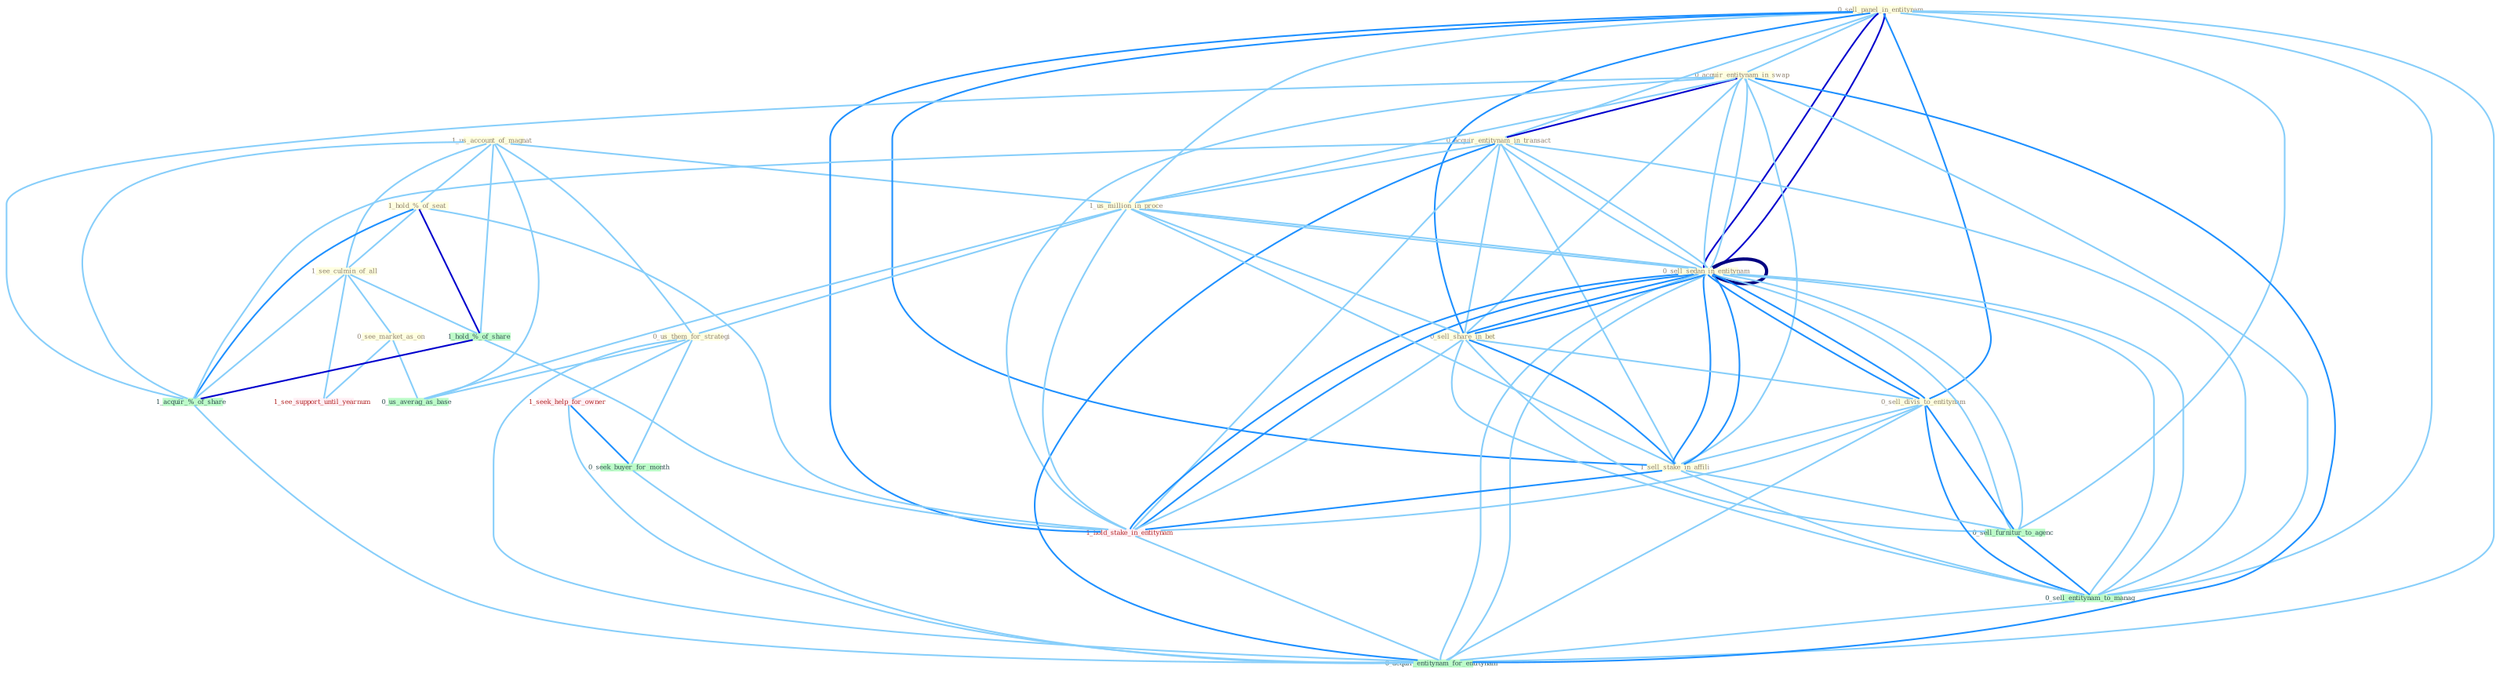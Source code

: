 Graph G{ 
    node
    [shape=polygon,style=filled,width=.5,height=.06,color="#BDFCC9",fixedsize=true,fontsize=4,
    fontcolor="#2f4f4f"];
    {node
    [color="#ffffe0", fontcolor="#8b7d6b"] "1_us_account_of_magnat " "0_sell_panel_in_entitynam " "0_acquir_entitynam_in_swap " "1_hold_%_of_seat " "0_acquir_entitynam_in_transact " "1_see_culmin_of_all " "0_sell_sedan_in_entitynam " "1_us_million_in_proce " "0_us_them_for_strategi " "0_sell_share_in_bet " "0_see_market_as_on " "0_sell_divis_to_entitynam " "1_sell_stake_in_affili " "0_sell_sedan_in_entitynam "}
{node [color="#fff0f5", fontcolor="#b22222"] "1_hold_stake_in_entitynam " "1_seek_help_for_owner " "1_see_support_until_yearnum "}
edge [color="#B0E2FF"];

	"1_us_account_of_magnat " -- "1_hold_%_of_seat " [w="1", color="#87cefa" ];
	"1_us_account_of_magnat " -- "1_see_culmin_of_all " [w="1", color="#87cefa" ];
	"1_us_account_of_magnat " -- "1_us_million_in_proce " [w="1", color="#87cefa" ];
	"1_us_account_of_magnat " -- "0_us_them_for_strategi " [w="1", color="#87cefa" ];
	"1_us_account_of_magnat " -- "1_hold_%_of_share " [w="1", color="#87cefa" ];
	"1_us_account_of_magnat " -- "1_acquir_%_of_share " [w="1", color="#87cefa" ];
	"1_us_account_of_magnat " -- "0_us_averag_as_base " [w="1", color="#87cefa" ];
	"0_sell_panel_in_entitynam " -- "0_acquir_entitynam_in_swap " [w="1", color="#87cefa" ];
	"0_sell_panel_in_entitynam " -- "0_acquir_entitynam_in_transact " [w="1", color="#87cefa" ];
	"0_sell_panel_in_entitynam " -- "0_sell_sedan_in_entitynam " [w="3", color="#0000cd" , len=0.6];
	"0_sell_panel_in_entitynam " -- "1_us_million_in_proce " [w="1", color="#87cefa" ];
	"0_sell_panel_in_entitynam " -- "0_sell_share_in_bet " [w="2", color="#1e90ff" , len=0.8];
	"0_sell_panel_in_entitynam " -- "0_sell_divis_to_entitynam " [w="2", color="#1e90ff" , len=0.8];
	"0_sell_panel_in_entitynam " -- "1_sell_stake_in_affili " [w="2", color="#1e90ff" , len=0.8];
	"0_sell_panel_in_entitynam " -- "0_sell_sedan_in_entitynam " [w="3", color="#0000cd" , len=0.6];
	"0_sell_panel_in_entitynam " -- "1_hold_stake_in_entitynam " [w="2", color="#1e90ff" , len=0.8];
	"0_sell_panel_in_entitynam " -- "0_sell_furnitur_to_agenc " [w="1", color="#87cefa" ];
	"0_sell_panel_in_entitynam " -- "0_sell_entitynam_to_manag " [w="1", color="#87cefa" ];
	"0_sell_panel_in_entitynam " -- "0_acquir_entitynam_for_entitynam " [w="1", color="#87cefa" ];
	"0_acquir_entitynam_in_swap " -- "0_acquir_entitynam_in_transact " [w="3", color="#0000cd" , len=0.6];
	"0_acquir_entitynam_in_swap " -- "0_sell_sedan_in_entitynam " [w="1", color="#87cefa" ];
	"0_acquir_entitynam_in_swap " -- "1_us_million_in_proce " [w="1", color="#87cefa" ];
	"0_acquir_entitynam_in_swap " -- "0_sell_share_in_bet " [w="1", color="#87cefa" ];
	"0_acquir_entitynam_in_swap " -- "1_sell_stake_in_affili " [w="1", color="#87cefa" ];
	"0_acquir_entitynam_in_swap " -- "0_sell_sedan_in_entitynam " [w="1", color="#87cefa" ];
	"0_acquir_entitynam_in_swap " -- "1_hold_stake_in_entitynam " [w="1", color="#87cefa" ];
	"0_acquir_entitynam_in_swap " -- "1_acquir_%_of_share " [w="1", color="#87cefa" ];
	"0_acquir_entitynam_in_swap " -- "0_sell_entitynam_to_manag " [w="1", color="#87cefa" ];
	"0_acquir_entitynam_in_swap " -- "0_acquir_entitynam_for_entitynam " [w="2", color="#1e90ff" , len=0.8];
	"1_hold_%_of_seat " -- "1_see_culmin_of_all " [w="1", color="#87cefa" ];
	"1_hold_%_of_seat " -- "1_hold_%_of_share " [w="3", color="#0000cd" , len=0.6];
	"1_hold_%_of_seat " -- "1_hold_stake_in_entitynam " [w="1", color="#87cefa" ];
	"1_hold_%_of_seat " -- "1_acquir_%_of_share " [w="2", color="#1e90ff" , len=0.8];
	"0_acquir_entitynam_in_transact " -- "0_sell_sedan_in_entitynam " [w="1", color="#87cefa" ];
	"0_acquir_entitynam_in_transact " -- "1_us_million_in_proce " [w="1", color="#87cefa" ];
	"0_acquir_entitynam_in_transact " -- "0_sell_share_in_bet " [w="1", color="#87cefa" ];
	"0_acquir_entitynam_in_transact " -- "1_sell_stake_in_affili " [w="1", color="#87cefa" ];
	"0_acquir_entitynam_in_transact " -- "0_sell_sedan_in_entitynam " [w="1", color="#87cefa" ];
	"0_acquir_entitynam_in_transact " -- "1_hold_stake_in_entitynam " [w="1", color="#87cefa" ];
	"0_acquir_entitynam_in_transact " -- "1_acquir_%_of_share " [w="1", color="#87cefa" ];
	"0_acquir_entitynam_in_transact " -- "0_sell_entitynam_to_manag " [w="1", color="#87cefa" ];
	"0_acquir_entitynam_in_transact " -- "0_acquir_entitynam_for_entitynam " [w="2", color="#1e90ff" , len=0.8];
	"1_see_culmin_of_all " -- "0_see_market_as_on " [w="1", color="#87cefa" ];
	"1_see_culmin_of_all " -- "1_hold_%_of_share " [w="1", color="#87cefa" ];
	"1_see_culmin_of_all " -- "1_acquir_%_of_share " [w="1", color="#87cefa" ];
	"1_see_culmin_of_all " -- "1_see_support_until_yearnum " [w="1", color="#87cefa" ];
	"0_sell_sedan_in_entitynam " -- "1_us_million_in_proce " [w="1", color="#87cefa" ];
	"0_sell_sedan_in_entitynam " -- "0_sell_share_in_bet " [w="2", color="#1e90ff" , len=0.8];
	"0_sell_sedan_in_entitynam " -- "0_sell_divis_to_entitynam " [w="2", color="#1e90ff" , len=0.8];
	"0_sell_sedan_in_entitynam " -- "1_sell_stake_in_affili " [w="2", color="#1e90ff" , len=0.8];
	"0_sell_sedan_in_entitynam " -- "0_sell_sedan_in_entitynam " [w="4", style=bold, color="#000080", len=0.4];
	"0_sell_sedan_in_entitynam " -- "1_hold_stake_in_entitynam " [w="2", color="#1e90ff" , len=0.8];
	"0_sell_sedan_in_entitynam " -- "0_sell_furnitur_to_agenc " [w="1", color="#87cefa" ];
	"0_sell_sedan_in_entitynam " -- "0_sell_entitynam_to_manag " [w="1", color="#87cefa" ];
	"0_sell_sedan_in_entitynam " -- "0_acquir_entitynam_for_entitynam " [w="1", color="#87cefa" ];
	"1_us_million_in_proce " -- "0_us_them_for_strategi " [w="1", color="#87cefa" ];
	"1_us_million_in_proce " -- "0_sell_share_in_bet " [w="1", color="#87cefa" ];
	"1_us_million_in_proce " -- "1_sell_stake_in_affili " [w="1", color="#87cefa" ];
	"1_us_million_in_proce " -- "0_sell_sedan_in_entitynam " [w="1", color="#87cefa" ];
	"1_us_million_in_proce " -- "1_hold_stake_in_entitynam " [w="1", color="#87cefa" ];
	"1_us_million_in_proce " -- "0_us_averag_as_base " [w="1", color="#87cefa" ];
	"0_us_them_for_strategi " -- "1_seek_help_for_owner " [w="1", color="#87cefa" ];
	"0_us_them_for_strategi " -- "0_seek_buyer_for_month " [w="1", color="#87cefa" ];
	"0_us_them_for_strategi " -- "0_us_averag_as_base " [w="1", color="#87cefa" ];
	"0_us_them_for_strategi " -- "0_acquir_entitynam_for_entitynam " [w="1", color="#87cefa" ];
	"0_sell_share_in_bet " -- "0_sell_divis_to_entitynam " [w="1", color="#87cefa" ];
	"0_sell_share_in_bet " -- "1_sell_stake_in_affili " [w="2", color="#1e90ff" , len=0.8];
	"0_sell_share_in_bet " -- "0_sell_sedan_in_entitynam " [w="2", color="#1e90ff" , len=0.8];
	"0_sell_share_in_bet " -- "1_hold_stake_in_entitynam " [w="1", color="#87cefa" ];
	"0_sell_share_in_bet " -- "0_sell_furnitur_to_agenc " [w="1", color="#87cefa" ];
	"0_sell_share_in_bet " -- "0_sell_entitynam_to_manag " [w="1", color="#87cefa" ];
	"0_see_market_as_on " -- "1_see_support_until_yearnum " [w="1", color="#87cefa" ];
	"0_see_market_as_on " -- "0_us_averag_as_base " [w="1", color="#87cefa" ];
	"0_sell_divis_to_entitynam " -- "1_sell_stake_in_affili " [w="1", color="#87cefa" ];
	"0_sell_divis_to_entitynam " -- "0_sell_sedan_in_entitynam " [w="2", color="#1e90ff" , len=0.8];
	"0_sell_divis_to_entitynam " -- "1_hold_stake_in_entitynam " [w="1", color="#87cefa" ];
	"0_sell_divis_to_entitynam " -- "0_sell_furnitur_to_agenc " [w="2", color="#1e90ff" , len=0.8];
	"0_sell_divis_to_entitynam " -- "0_sell_entitynam_to_manag " [w="2", color="#1e90ff" , len=0.8];
	"0_sell_divis_to_entitynam " -- "0_acquir_entitynam_for_entitynam " [w="1", color="#87cefa" ];
	"1_sell_stake_in_affili " -- "0_sell_sedan_in_entitynam " [w="2", color="#1e90ff" , len=0.8];
	"1_sell_stake_in_affili " -- "1_hold_stake_in_entitynam " [w="2", color="#1e90ff" , len=0.8];
	"1_sell_stake_in_affili " -- "0_sell_furnitur_to_agenc " [w="1", color="#87cefa" ];
	"1_sell_stake_in_affili " -- "0_sell_entitynam_to_manag " [w="1", color="#87cefa" ];
	"0_sell_sedan_in_entitynam " -- "1_hold_stake_in_entitynam " [w="2", color="#1e90ff" , len=0.8];
	"0_sell_sedan_in_entitynam " -- "0_sell_furnitur_to_agenc " [w="1", color="#87cefa" ];
	"0_sell_sedan_in_entitynam " -- "0_sell_entitynam_to_manag " [w="1", color="#87cefa" ];
	"0_sell_sedan_in_entitynam " -- "0_acquir_entitynam_for_entitynam " [w="1", color="#87cefa" ];
	"1_hold_%_of_share " -- "1_hold_stake_in_entitynam " [w="1", color="#87cefa" ];
	"1_hold_%_of_share " -- "1_acquir_%_of_share " [w="3", color="#0000cd" , len=0.6];
	"1_hold_stake_in_entitynam " -- "0_acquir_entitynam_for_entitynam " [w="1", color="#87cefa" ];
	"1_seek_help_for_owner " -- "0_seek_buyer_for_month " [w="2", color="#1e90ff" , len=0.8];
	"1_seek_help_for_owner " -- "0_acquir_entitynam_for_entitynam " [w="1", color="#87cefa" ];
	"0_seek_buyer_for_month " -- "0_acquir_entitynam_for_entitynam " [w="1", color="#87cefa" ];
	"1_acquir_%_of_share " -- "0_acquir_entitynam_for_entitynam " [w="1", color="#87cefa" ];
	"0_sell_furnitur_to_agenc " -- "0_sell_entitynam_to_manag " [w="2", color="#1e90ff" , len=0.8];
	"0_sell_entitynam_to_manag " -- "0_acquir_entitynam_for_entitynam " [w="1", color="#87cefa" ];
}